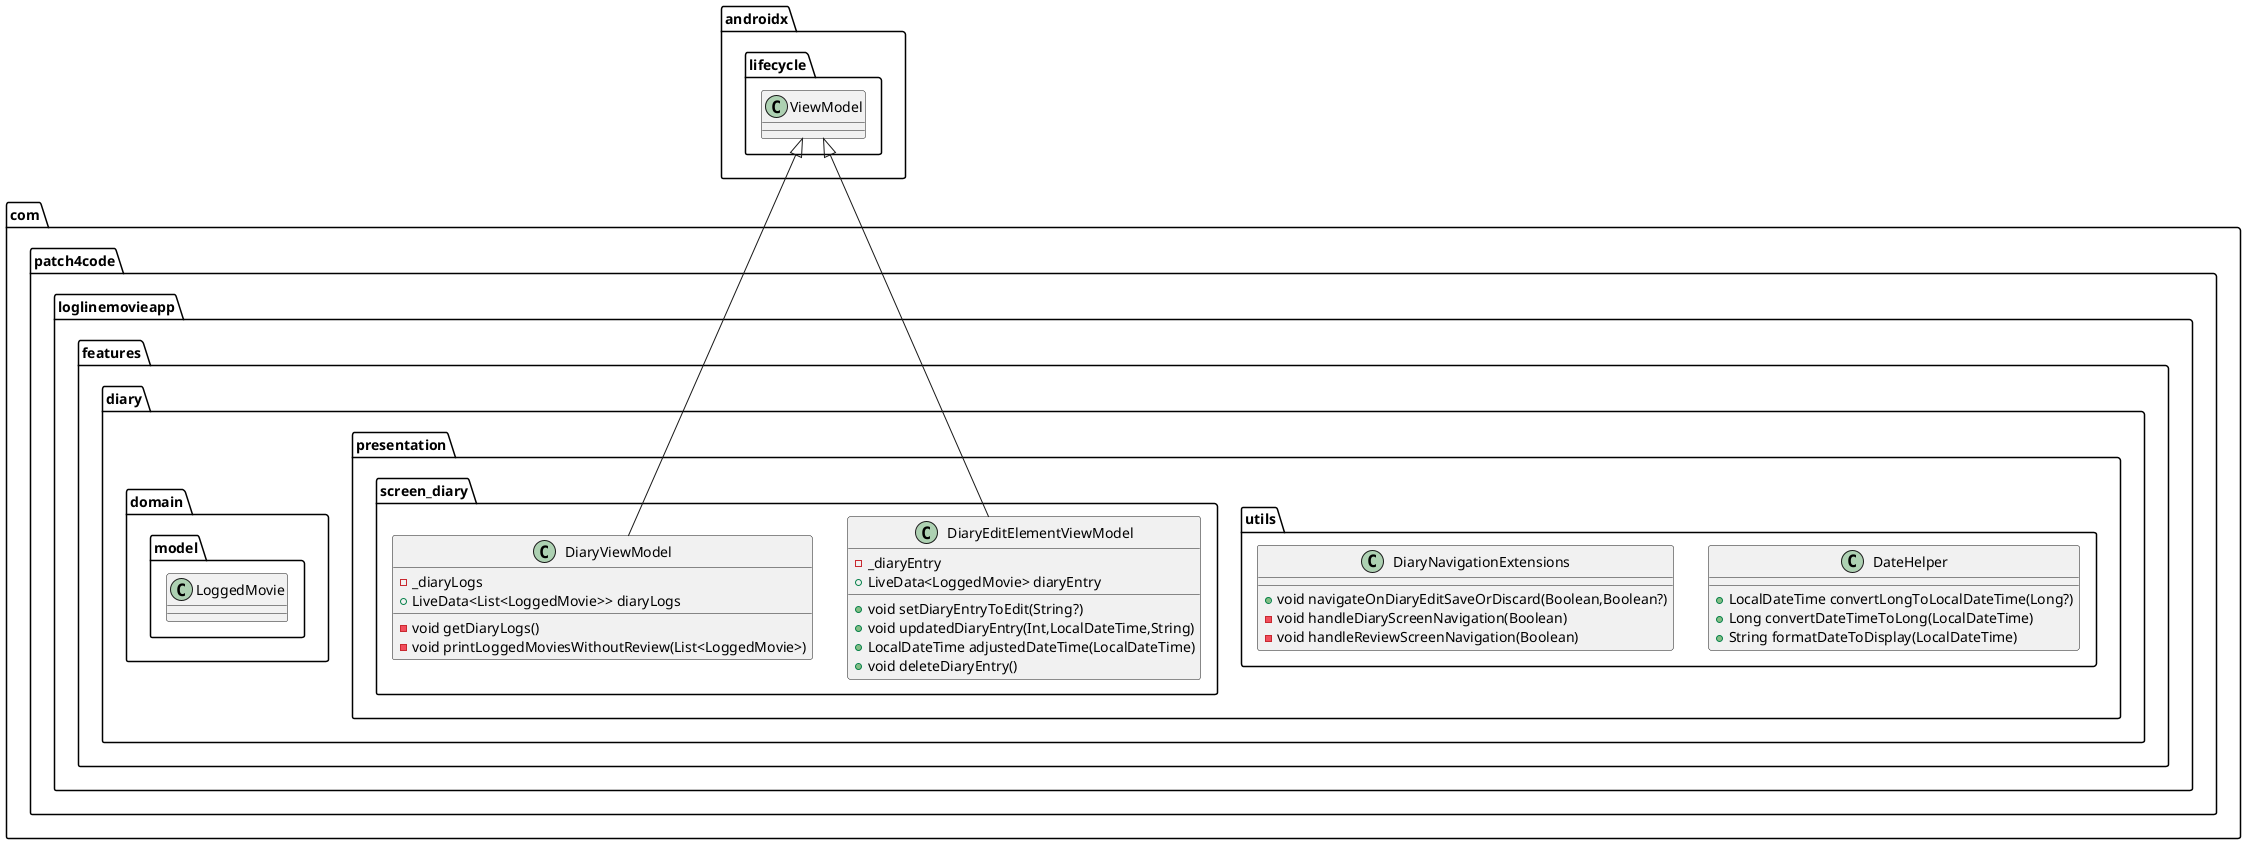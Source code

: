 @startuml
class com.patch4code.loglinemovieapp.features.diary.presentation.utils.DateHelper {
+ LocalDateTime convertLongToLocalDateTime(Long?)
+ Long convertDateTimeToLong(LocalDateTime)
+ String formatDateToDisplay(LocalDateTime)
}
class com.patch4code.loglinemovieapp.features.diary.domain.model.LoggedMovie {
}
class com.patch4code.loglinemovieapp.features.diary.presentation.utils.DiaryNavigationExtensions {
+ void navigateOnDiaryEditSaveOrDiscard(Boolean,Boolean?)
- void handleDiaryScreenNavigation(Boolean)
- void handleReviewScreenNavigation(Boolean)
}
class com.patch4code.loglinemovieapp.features.diary.presentation.screen_diary.DiaryEditElementViewModel {
-  _diaryEntry
+ LiveData<LoggedMovie> diaryEntry
+ void setDiaryEntryToEdit(String?)
+ void updatedDiaryEntry(Int,LocalDateTime,String)
+ LocalDateTime adjustedDateTime(LocalDateTime)
+ void deleteDiaryEntry()
}
class com.patch4code.loglinemovieapp.features.diary.presentation.screen_diary.DiaryViewModel {
-  _diaryLogs
+ LiveData<List<LoggedMovie>> diaryLogs
- void getDiaryLogs()
- void printLoggedMoviesWithoutReview(List<LoggedMovie>)
}


androidx.lifecycle.ViewModel <|-- com.patch4code.loglinemovieapp.features.diary.presentation.screen_diary.DiaryEditElementViewModel
androidx.lifecycle.ViewModel <|-- com.patch4code.loglinemovieapp.features.diary.presentation.screen_diary.DiaryViewModel
@enduml